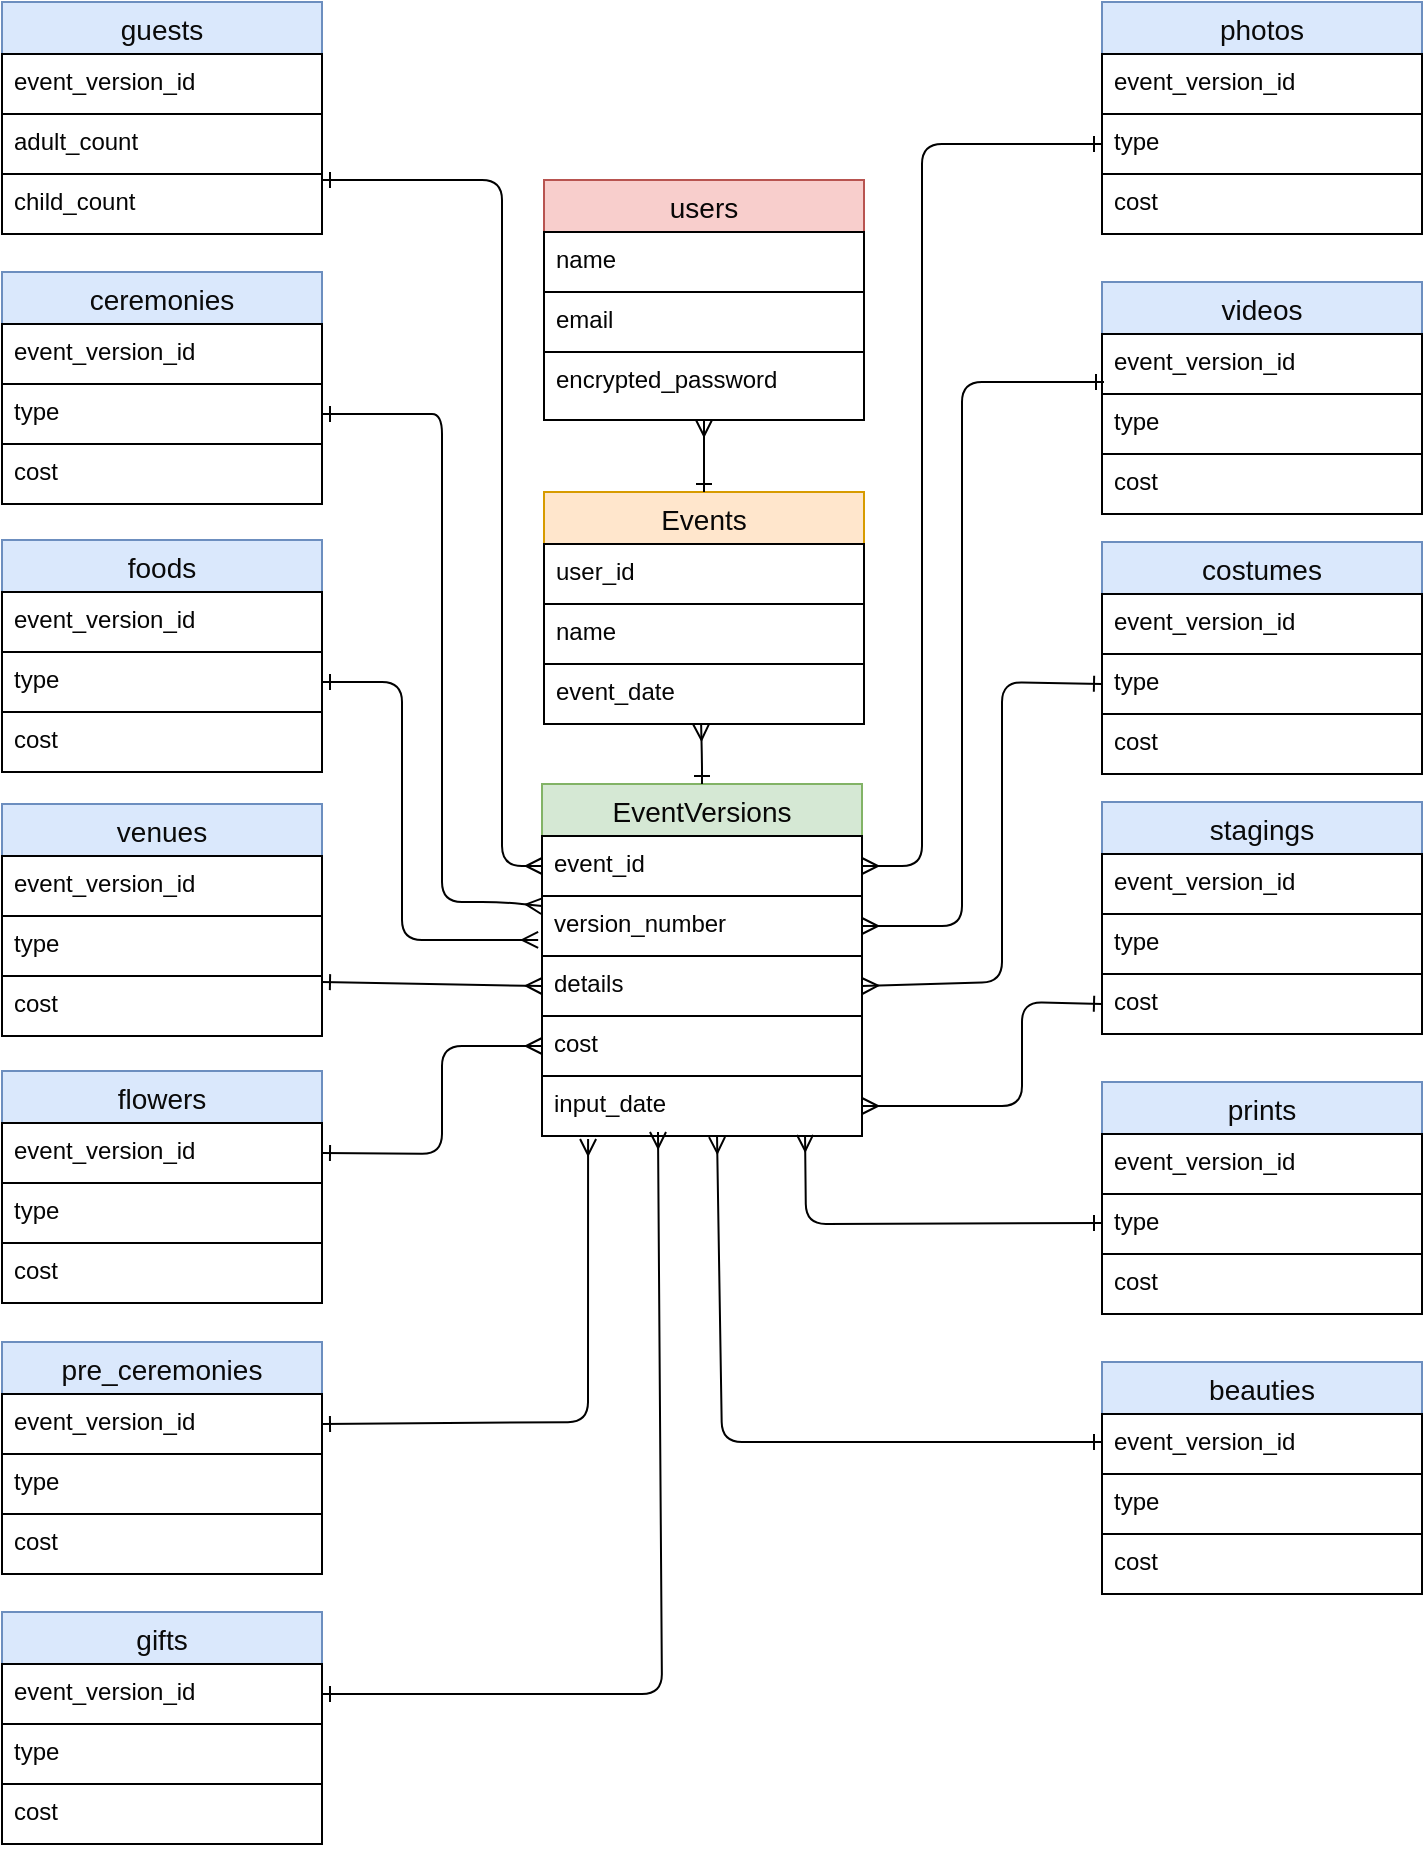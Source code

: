 <mxfile>
    <diagram id="NSKuPHdOwgW42cuqrcN5" name="ページ1">
        <mxGraphModel dx="986" dy="612" grid="0" gridSize="10" guides="1" tooltips="1" connect="1" arrows="1" fold="1" page="1" pageScale="1" pageWidth="827" pageHeight="1169" background="#ffffff" math="0" shadow="0">
            <root>
                <mxCell id="0"/>
                <mxCell id="1" parent="0"/>
                <mxCell id="2" value="users" style="swimlane;fontStyle=0;childLayout=stackLayout;horizontal=1;startSize=26;horizontalStack=0;resizeParent=1;resizeParentMax=0;resizeLast=0;collapsible=1;marginBottom=0;align=center;fontSize=14;fillColor=#f8cecc;strokeColor=#b85450;fontColor=#080707;" parent="1" vertex="1">
                    <mxGeometry x="311" y="129" width="160" height="120" as="geometry"/>
                </mxCell>
                <mxCell id="3" value="name" style="text;strokeColor=#000000;fillColor=#FFFFFF;spacingLeft=4;spacingRight=4;overflow=hidden;rotatable=0;points=[[0,0.5],[1,0.5]];portConstraint=eastwest;fontSize=12;fontColor=#050505;" parent="2" vertex="1">
                    <mxGeometry y="26" width="160" height="30" as="geometry"/>
                </mxCell>
                <mxCell id="4" value="email" style="text;strokeColor=#000000;fillColor=#FFFFFF;spacingLeft=4;spacingRight=4;overflow=hidden;rotatable=0;points=[[0,0.5],[1,0.5]];portConstraint=eastwest;fontSize=12;fontColor=#050505;" parent="2" vertex="1">
                    <mxGeometry y="56" width="160" height="30" as="geometry"/>
                </mxCell>
                <mxCell id="5" value="encrypted_password" style="text;strokeColor=#000000;fillColor=#FFFFFF;spacingLeft=4;spacingRight=4;overflow=hidden;rotatable=0;points=[[0,0.5],[1,0.5]];portConstraint=eastwest;fontSize=12;fontColor=#050505;" parent="2" vertex="1">
                    <mxGeometry y="86" width="160" height="34" as="geometry"/>
                </mxCell>
                <mxCell id="33" value="EventVersions" style="swimlane;fontStyle=0;childLayout=stackLayout;horizontal=1;startSize=26;horizontalStack=0;resizeParent=1;resizeParentMax=0;resizeLast=0;collapsible=1;marginBottom=0;align=center;fontSize=14;fillColor=#d5e8d4;strokeColor=#82b366;fontColor=#080707;" parent="1" vertex="1">
                    <mxGeometry x="310" y="431" width="160" height="176" as="geometry"/>
                </mxCell>
                <mxCell id="34" value="event_id" style="text;strokeColor=#000000;fillColor=#FFFFFF;spacingLeft=4;spacingRight=4;overflow=hidden;rotatable=0;points=[[0,0.5],[1,0.5]];portConstraint=eastwest;fontSize=12;fontColor=#050505;" parent="33" vertex="1">
                    <mxGeometry y="26" width="160" height="30" as="geometry"/>
                </mxCell>
                <mxCell id="35" value="version_number" style="text;strokeColor=#000000;fillColor=#FFFFFF;spacingLeft=4;spacingRight=4;overflow=hidden;rotatable=0;points=[[0,0.5],[1,0.5]];portConstraint=eastwest;fontSize=12;fontColor=#050505;" parent="33" vertex="1">
                    <mxGeometry y="56" width="160" height="30" as="geometry"/>
                </mxCell>
                <mxCell id="64" value="details" style="text;strokeColor=#000000;fillColor=#FFFFFF;spacingLeft=4;spacingRight=4;overflow=hidden;rotatable=0;points=[[0,0.5],[1,0.5]];portConstraint=eastwest;fontSize=12;fontColor=#050505;" parent="33" vertex="1">
                    <mxGeometry y="86" width="160" height="30" as="geometry"/>
                </mxCell>
                <mxCell id="38" value="cost" style="text;strokeColor=#000000;fillColor=#FFFFFF;spacingLeft=4;spacingRight=4;overflow=hidden;rotatable=0;points=[[0,0.5],[1,0.5]];portConstraint=eastwest;fontSize=12;fontColor=#050505;" parent="33" vertex="1">
                    <mxGeometry y="116" width="160" height="30" as="geometry"/>
                </mxCell>
                <mxCell id="39" value="input_date" style="text;strokeColor=#000000;fillColor=#FFFFFF;spacingLeft=4;spacingRight=4;overflow=hidden;rotatable=0;points=[[0,0.5],[1,0.5]];portConstraint=eastwest;fontSize=12;fontColor=#050505;" parent="33" vertex="1">
                    <mxGeometry y="146" width="160" height="30" as="geometry"/>
                </mxCell>
                <mxCell id="40" value="ceremonies" style="swimlane;fontStyle=0;childLayout=stackLayout;horizontal=1;startSize=26;horizontalStack=0;resizeParent=1;resizeParentMax=0;resizeLast=0;collapsible=1;marginBottom=0;align=center;fontSize=14;fillColor=#dae8fc;strokeColor=#6c8ebf;fontColor=#0a0a0a;" parent="1" vertex="1">
                    <mxGeometry x="40" y="175" width="160" height="116" as="geometry"/>
                </mxCell>
                <mxCell id="43" value="event_version_id" style="text;strokeColor=#000000;fillColor=#FFFFFF;spacingLeft=4;spacingRight=4;overflow=hidden;rotatable=0;points=[[0,0.5],[1,0.5]];portConstraint=eastwest;fontSize=12;fontColor=#050505;" parent="40" vertex="1">
                    <mxGeometry y="26" width="160" height="30" as="geometry"/>
                </mxCell>
                <mxCell id="42" value="type" style="text;strokeColor=#000000;fillColor=#FFFFFF;spacingLeft=4;spacingRight=4;overflow=hidden;rotatable=0;points=[[0,0.5],[1,0.5]];portConstraint=eastwest;fontSize=12;fontColor=#050505;" parent="40" vertex="1">
                    <mxGeometry y="56" width="160" height="30" as="geometry"/>
                </mxCell>
                <mxCell id="46" value="cost" style="text;strokeColor=#000000;fillColor=#FFFFFF;spacingLeft=4;spacingRight=4;overflow=hidden;rotatable=0;points=[[0,0.5],[1,0.5]];portConstraint=eastwest;fontSize=12;fontColor=#050505;" parent="40" vertex="1">
                    <mxGeometry y="86" width="160" height="30" as="geometry"/>
                </mxCell>
                <mxCell id="144" value="guests" style="swimlane;fontStyle=0;childLayout=stackLayout;horizontal=1;startSize=26;horizontalStack=0;resizeParent=1;resizeParentMax=0;resizeLast=0;collapsible=1;marginBottom=0;align=center;fontSize=14;fillColor=#dae8fc;strokeColor=#6c8ebf;fontColor=#0a0a0a;" parent="1" vertex="1">
                    <mxGeometry x="40" y="40" width="160" height="116" as="geometry"/>
                </mxCell>
                <mxCell id="145" value="event_version_id" style="text;strokeColor=#000000;fillColor=#FFFFFF;spacingLeft=4;spacingRight=4;overflow=hidden;rotatable=0;points=[[0,0.5],[1,0.5]];portConstraint=eastwest;fontSize=12;fontColor=#050505;" parent="144" vertex="1">
                    <mxGeometry y="26" width="160" height="30" as="geometry"/>
                </mxCell>
                <mxCell id="146" value="adult_count" style="text;strokeColor=#000000;fillColor=#FFFFFF;spacingLeft=4;spacingRight=4;overflow=hidden;rotatable=0;points=[[0,0.5],[1,0.5]];portConstraint=eastwest;fontSize=12;fontColor=#050505;" parent="144" vertex="1">
                    <mxGeometry y="56" width="160" height="30" as="geometry"/>
                </mxCell>
                <mxCell id="249" value="child_count" style="text;strokeColor=#000000;fillColor=#FFFFFF;spacingLeft=4;spacingRight=4;overflow=hidden;rotatable=0;points=[[0,0.5],[1,0.5]];portConstraint=eastwest;fontSize=12;fontColor=#050505;" parent="144" vertex="1">
                    <mxGeometry y="86" width="160" height="30" as="geometry"/>
                </mxCell>
                <mxCell id="168" value="Events" style="swimlane;fontStyle=0;childLayout=stackLayout;horizontal=1;startSize=26;horizontalStack=0;resizeParent=1;resizeParentMax=0;resizeLast=0;collapsible=1;marginBottom=0;align=center;fontSize=14;fillColor=#ffe6cc;strokeColor=#d79b00;fontColor=#080707;" parent="1" vertex="1">
                    <mxGeometry x="311" y="285" width="160" height="116" as="geometry"/>
                </mxCell>
                <mxCell id="169" value="user_id" style="text;strokeColor=#000000;fillColor=#FFFFFF;spacingLeft=4;spacingRight=4;overflow=hidden;rotatable=0;points=[[0,0.5],[1,0.5]];portConstraint=eastwest;fontSize=12;fontColor=#050505;" parent="168" vertex="1">
                    <mxGeometry y="26" width="160" height="30" as="geometry"/>
                </mxCell>
                <mxCell id="252" value="name" style="text;strokeColor=#000000;fillColor=#FFFFFF;spacingLeft=4;spacingRight=4;overflow=hidden;rotatable=0;points=[[0,0.5],[1,0.5]];portConstraint=eastwest;fontSize=12;fontColor=#050505;" parent="168" vertex="1">
                    <mxGeometry y="56" width="160" height="30" as="geometry"/>
                </mxCell>
                <mxCell id="253" value="event_date" style="text;strokeColor=#000000;fillColor=#FFFFFF;spacingLeft=4;spacingRight=4;overflow=hidden;rotatable=0;points=[[0,0.5],[1,0.5]];portConstraint=eastwest;fontSize=12;fontColor=#050505;" parent="168" vertex="1">
                    <mxGeometry y="86" width="160" height="30" as="geometry"/>
                </mxCell>
                <mxCell id="172" value="foods" style="swimlane;fontStyle=0;childLayout=stackLayout;horizontal=1;startSize=26;horizontalStack=0;resizeParent=1;resizeParentMax=0;resizeLast=0;collapsible=1;marginBottom=0;align=center;fontSize=14;fillColor=#dae8fc;strokeColor=#6c8ebf;fontColor=#0a0a0a;" parent="1" vertex="1">
                    <mxGeometry x="40" y="309" width="160" height="116" as="geometry"/>
                </mxCell>
                <mxCell id="173" value="event_version_id" style="text;strokeColor=#000000;fillColor=#FFFFFF;spacingLeft=4;spacingRight=4;overflow=hidden;rotatable=0;points=[[0,0.5],[1,0.5]];portConstraint=eastwest;fontSize=12;fontColor=#050505;" parent="172" vertex="1">
                    <mxGeometry y="26" width="160" height="30" as="geometry"/>
                </mxCell>
                <mxCell id="174" value="type" style="text;strokeColor=#000000;fillColor=#FFFFFF;spacingLeft=4;spacingRight=4;overflow=hidden;rotatable=0;points=[[0,0.5],[1,0.5]];portConstraint=eastwest;fontSize=12;fontColor=#050505;" parent="172" vertex="1">
                    <mxGeometry y="56" width="160" height="30" as="geometry"/>
                </mxCell>
                <mxCell id="176" value="cost" style="text;strokeColor=#000000;fillColor=#FFFFFF;spacingLeft=4;spacingRight=4;overflow=hidden;rotatable=0;points=[[0,0.5],[1,0.5]];portConstraint=eastwest;fontSize=12;fontColor=#050505;" parent="172" vertex="1">
                    <mxGeometry y="86" width="160" height="30" as="geometry"/>
                </mxCell>
                <mxCell id="181" value="venues" style="swimlane;fontStyle=0;childLayout=stackLayout;horizontal=1;startSize=26;horizontalStack=0;resizeParent=1;resizeParentMax=0;resizeLast=0;collapsible=1;marginBottom=0;align=center;fontSize=14;fillColor=#dae8fc;strokeColor=#6c8ebf;fontColor=#0a0a0a;" parent="1" vertex="1">
                    <mxGeometry x="40" y="441" width="160" height="116" as="geometry"/>
                </mxCell>
                <mxCell id="182" value="event_version_id" style="text;strokeColor=#000000;fillColor=#FFFFFF;spacingLeft=4;spacingRight=4;overflow=hidden;rotatable=0;points=[[0,0.5],[1,0.5]];portConstraint=eastwest;fontSize=12;fontColor=#050505;" parent="181" vertex="1">
                    <mxGeometry y="26" width="160" height="30" as="geometry"/>
                </mxCell>
                <mxCell id="183" value="type" style="text;strokeColor=#000000;fillColor=#FFFFFF;spacingLeft=4;spacingRight=4;overflow=hidden;rotatable=0;points=[[0,0.5],[1,0.5]];portConstraint=eastwest;fontSize=12;fontColor=#050505;" parent="181" vertex="1">
                    <mxGeometry y="56" width="160" height="30" as="geometry"/>
                </mxCell>
                <mxCell id="185" value="cost" style="text;strokeColor=#000000;fillColor=#FFFFFF;spacingLeft=4;spacingRight=4;overflow=hidden;rotatable=0;points=[[0,0.5],[1,0.5]];portConstraint=eastwest;fontSize=12;fontColor=#050505;" parent="181" vertex="1">
                    <mxGeometry y="86" width="160" height="30" as="geometry"/>
                </mxCell>
                <mxCell id="186" value="costumes" style="swimlane;fontStyle=0;childLayout=stackLayout;horizontal=1;startSize=26;horizontalStack=0;resizeParent=1;resizeParentMax=0;resizeLast=0;collapsible=1;marginBottom=0;align=center;fontSize=14;fillColor=#dae8fc;strokeColor=#6c8ebf;fontColor=#0a0a0a;" parent="1" vertex="1">
                    <mxGeometry x="590" y="310" width="160" height="116" as="geometry"/>
                </mxCell>
                <mxCell id="187" value="event_version_id" style="text;strokeColor=#000000;fillColor=#FFFFFF;spacingLeft=4;spacingRight=4;overflow=hidden;rotatable=0;points=[[0,0.5],[1,0.5]];portConstraint=eastwest;fontSize=12;fontColor=#050505;" parent="186" vertex="1">
                    <mxGeometry y="26" width="160" height="30" as="geometry"/>
                </mxCell>
                <mxCell id="188" value="type" style="text;strokeColor=#000000;fillColor=#FFFFFF;spacingLeft=4;spacingRight=4;overflow=hidden;rotatable=0;points=[[0,0.5],[1,0.5]];portConstraint=eastwest;fontSize=12;fontColor=#050505;" parent="186" vertex="1">
                    <mxGeometry y="56" width="160" height="30" as="geometry"/>
                </mxCell>
                <mxCell id="190" value="cost" style="text;strokeColor=#000000;fillColor=#FFFFFF;spacingLeft=4;spacingRight=4;overflow=hidden;rotatable=0;points=[[0,0.5],[1,0.5]];portConstraint=eastwest;fontSize=12;fontColor=#050505;" parent="186" vertex="1">
                    <mxGeometry y="86" width="160" height="30" as="geometry"/>
                </mxCell>
                <mxCell id="191" value="beauties" style="swimlane;fontStyle=0;childLayout=stackLayout;horizontal=1;startSize=26;horizontalStack=0;resizeParent=1;resizeParentMax=0;resizeLast=0;collapsible=1;marginBottom=0;align=center;fontSize=14;fillColor=#dae8fc;strokeColor=#6c8ebf;fontColor=#0a0a0a;" parent="1" vertex="1">
                    <mxGeometry x="590" y="720" width="160" height="116" as="geometry"/>
                </mxCell>
                <mxCell id="192" value="event_version_id" style="text;strokeColor=#000000;fillColor=#FFFFFF;spacingLeft=4;spacingRight=4;overflow=hidden;rotatable=0;points=[[0,0.5],[1,0.5]];portConstraint=eastwest;fontSize=12;fontColor=#050505;" parent="191" vertex="1">
                    <mxGeometry y="26" width="160" height="30" as="geometry"/>
                </mxCell>
                <mxCell id="193" value="type" style="text;strokeColor=#000000;fillColor=#FFFFFF;spacingLeft=4;spacingRight=4;overflow=hidden;rotatable=0;points=[[0,0.5],[1,0.5]];portConstraint=eastwest;fontSize=12;fontColor=#050505;" parent="191" vertex="1">
                    <mxGeometry y="56" width="160" height="30" as="geometry"/>
                </mxCell>
                <mxCell id="195" value="cost" style="text;strokeColor=#000000;fillColor=#FFFFFF;spacingLeft=4;spacingRight=4;overflow=hidden;rotatable=0;points=[[0,0.5],[1,0.5]];portConstraint=eastwest;fontSize=12;fontColor=#050505;" parent="191" vertex="1">
                    <mxGeometry y="86" width="160" height="30" as="geometry"/>
                </mxCell>
                <mxCell id="196" value="flowers" style="swimlane;fontStyle=0;childLayout=stackLayout;horizontal=1;startSize=26;horizontalStack=0;resizeParent=1;resizeParentMax=0;resizeLast=0;collapsible=1;marginBottom=0;align=center;fontSize=14;fillColor=#dae8fc;strokeColor=#6c8ebf;fontColor=#0a0a0a;" parent="1" vertex="1">
                    <mxGeometry x="40" y="574.5" width="160" height="116" as="geometry"/>
                </mxCell>
                <mxCell id="197" value="event_version_id" style="text;strokeColor=#000000;fillColor=#FFFFFF;spacingLeft=4;spacingRight=4;overflow=hidden;rotatable=0;points=[[0,0.5],[1,0.5]];portConstraint=eastwest;fontSize=12;fontColor=#050505;" parent="196" vertex="1">
                    <mxGeometry y="26" width="160" height="30" as="geometry"/>
                </mxCell>
                <mxCell id="198" value="type" style="text;strokeColor=#000000;fillColor=#FFFFFF;spacingLeft=4;spacingRight=4;overflow=hidden;rotatable=0;points=[[0,0.5],[1,0.5]];portConstraint=eastwest;fontSize=12;fontColor=#050505;" parent="196" vertex="1">
                    <mxGeometry y="56" width="160" height="30" as="geometry"/>
                </mxCell>
                <mxCell id="200" value="cost" style="text;strokeColor=#000000;fillColor=#FFFFFF;spacingLeft=4;spacingRight=4;overflow=hidden;rotatable=0;points=[[0,0.5],[1,0.5]];portConstraint=eastwest;fontSize=12;fontColor=#050505;" parent="196" vertex="1">
                    <mxGeometry y="86" width="160" height="30" as="geometry"/>
                </mxCell>
                <mxCell id="201" value="prints" style="swimlane;fontStyle=0;childLayout=stackLayout;horizontal=1;startSize=26;horizontalStack=0;resizeParent=1;resizeParentMax=0;resizeLast=0;collapsible=1;marginBottom=0;align=center;fontSize=14;fillColor=#dae8fc;strokeColor=#6c8ebf;fontColor=#0a0a0a;" parent="1" vertex="1">
                    <mxGeometry x="590" y="580" width="160" height="116" as="geometry"/>
                </mxCell>
                <mxCell id="202" value="event_version_id" style="text;strokeColor=#000000;fillColor=#FFFFFF;spacingLeft=4;spacingRight=4;overflow=hidden;rotatable=0;points=[[0,0.5],[1,0.5]];portConstraint=eastwest;fontSize=12;fontColor=#050505;" parent="201" vertex="1">
                    <mxGeometry y="26" width="160" height="30" as="geometry"/>
                </mxCell>
                <mxCell id="203" value="type" style="text;strokeColor=#000000;fillColor=#FFFFFF;spacingLeft=4;spacingRight=4;overflow=hidden;rotatable=0;points=[[0,0.5],[1,0.5]];portConstraint=eastwest;fontSize=12;fontColor=#050505;" parent="201" vertex="1">
                    <mxGeometry y="56" width="160" height="30" as="geometry"/>
                </mxCell>
                <mxCell id="205" value="cost" style="text;strokeColor=#000000;fillColor=#FFFFFF;spacingLeft=4;spacingRight=4;overflow=hidden;rotatable=0;points=[[0,0.5],[1,0.5]];portConstraint=eastwest;fontSize=12;fontColor=#050505;" parent="201" vertex="1">
                    <mxGeometry y="86" width="160" height="30" as="geometry"/>
                </mxCell>
                <mxCell id="206" value="stagings" style="swimlane;fontStyle=0;childLayout=stackLayout;horizontal=1;startSize=26;horizontalStack=0;resizeParent=1;resizeParentMax=0;resizeLast=0;collapsible=1;marginBottom=0;align=center;fontSize=14;fillColor=#dae8fc;strokeColor=#6c8ebf;fontColor=#0a0a0a;" parent="1" vertex="1">
                    <mxGeometry x="590" y="440" width="160" height="116" as="geometry"/>
                </mxCell>
                <mxCell id="207" value="event_version_id" style="text;strokeColor=#000000;fillColor=#FFFFFF;spacingLeft=4;spacingRight=4;overflow=hidden;rotatable=0;points=[[0,0.5],[1,0.5]];portConstraint=eastwest;fontSize=12;fontColor=#050505;" parent="206" vertex="1">
                    <mxGeometry y="26" width="160" height="30" as="geometry"/>
                </mxCell>
                <mxCell id="208" value="type" style="text;strokeColor=#000000;fillColor=#FFFFFF;spacingLeft=4;spacingRight=4;overflow=hidden;rotatable=0;points=[[0,0.5],[1,0.5]];portConstraint=eastwest;fontSize=12;fontColor=#050505;" parent="206" vertex="1">
                    <mxGeometry y="56" width="160" height="30" as="geometry"/>
                </mxCell>
                <mxCell id="210" value="cost" style="text;strokeColor=#000000;fillColor=#FFFFFF;spacingLeft=4;spacingRight=4;overflow=hidden;rotatable=0;points=[[0,0.5],[1,0.5]];portConstraint=eastwest;fontSize=12;fontColor=#050505;" parent="206" vertex="1">
                    <mxGeometry y="86" width="160" height="30" as="geometry"/>
                </mxCell>
                <mxCell id="211" value="photos" style="swimlane;fontStyle=0;childLayout=stackLayout;horizontal=1;startSize=26;horizontalStack=0;resizeParent=1;resizeParentMax=0;resizeLast=0;collapsible=1;marginBottom=0;align=center;fontSize=14;fillColor=#dae8fc;strokeColor=#6c8ebf;fontColor=#0a0a0a;" parent="1" vertex="1">
                    <mxGeometry x="590" y="40" width="160" height="116" as="geometry"/>
                </mxCell>
                <mxCell id="212" value="event_version_id" style="text;strokeColor=#000000;fillColor=#FFFFFF;spacingLeft=4;spacingRight=4;overflow=hidden;rotatable=0;points=[[0,0.5],[1,0.5]];portConstraint=eastwest;fontSize=12;fontColor=#050505;" parent="211" vertex="1">
                    <mxGeometry y="26" width="160" height="30" as="geometry"/>
                </mxCell>
                <mxCell id="213" value="type" style="text;strokeColor=#000000;fillColor=#FFFFFF;spacingLeft=4;spacingRight=4;overflow=hidden;rotatable=0;points=[[0,0.5],[1,0.5]];portConstraint=eastwest;fontSize=12;fontColor=#050505;" parent="211" vertex="1">
                    <mxGeometry y="56" width="160" height="30" as="geometry"/>
                </mxCell>
                <mxCell id="215" value="cost" style="text;strokeColor=#000000;fillColor=#FFFFFF;spacingLeft=4;spacingRight=4;overflow=hidden;rotatable=0;points=[[0,0.5],[1,0.5]];portConstraint=eastwest;fontSize=12;fontColor=#050505;" parent="211" vertex="1">
                    <mxGeometry y="86" width="160" height="30" as="geometry"/>
                </mxCell>
                <mxCell id="216" value="gifts" style="swimlane;fontStyle=0;childLayout=stackLayout;horizontal=1;startSize=26;horizontalStack=0;resizeParent=1;resizeParentMax=0;resizeLast=0;collapsible=1;marginBottom=0;align=center;fontSize=14;fillColor=#dae8fc;strokeColor=#6c8ebf;fontColor=#0a0a0a;" parent="1" vertex="1">
                    <mxGeometry x="40" y="845" width="160" height="116" as="geometry"/>
                </mxCell>
                <mxCell id="217" value="event_version_id" style="text;strokeColor=#000000;fillColor=#FFFFFF;spacingLeft=4;spacingRight=4;overflow=hidden;rotatable=0;points=[[0,0.5],[1,0.5]];portConstraint=eastwest;fontSize=12;fontColor=#050505;" parent="216" vertex="1">
                    <mxGeometry y="26" width="160" height="30" as="geometry"/>
                </mxCell>
                <mxCell id="218" value="type" style="text;strokeColor=#000000;fillColor=#FFFFFF;spacingLeft=4;spacingRight=4;overflow=hidden;rotatable=0;points=[[0,0.5],[1,0.5]];portConstraint=eastwest;fontSize=12;fontColor=#050505;" parent="216" vertex="1">
                    <mxGeometry y="56" width="160" height="30" as="geometry"/>
                </mxCell>
                <mxCell id="220" value="cost" style="text;strokeColor=#000000;fillColor=#FFFFFF;spacingLeft=4;spacingRight=4;overflow=hidden;rotatable=0;points=[[0,0.5],[1,0.5]];portConstraint=eastwest;fontSize=12;fontColor=#050505;" parent="216" vertex="1">
                    <mxGeometry y="86" width="160" height="30" as="geometry"/>
                </mxCell>
                <mxCell id="221" value="videos" style="swimlane;fontStyle=0;childLayout=stackLayout;horizontal=1;startSize=26;horizontalStack=0;resizeParent=1;resizeParentMax=0;resizeLast=0;collapsible=1;marginBottom=0;align=center;fontSize=14;fillColor=#dae8fc;strokeColor=#6c8ebf;fontColor=#0a0a0a;" parent="1" vertex="1">
                    <mxGeometry x="590" y="180" width="160" height="116" as="geometry"/>
                </mxCell>
                <mxCell id="222" value="event_version_id" style="text;strokeColor=#000000;fillColor=#FFFFFF;spacingLeft=4;spacingRight=4;overflow=hidden;rotatable=0;points=[[0,0.5],[1,0.5]];portConstraint=eastwest;fontSize=12;fontColor=#050505;" parent="221" vertex="1">
                    <mxGeometry y="26" width="160" height="30" as="geometry"/>
                </mxCell>
                <mxCell id="223" value="type" style="text;strokeColor=#000000;fillColor=#FFFFFF;spacingLeft=4;spacingRight=4;overflow=hidden;rotatable=0;points=[[0,0.5],[1,0.5]];portConstraint=eastwest;fontSize=12;fontColor=#050505;" parent="221" vertex="1">
                    <mxGeometry y="56" width="160" height="30" as="geometry"/>
                </mxCell>
                <mxCell id="225" value="cost" style="text;strokeColor=#000000;fillColor=#FFFFFF;spacingLeft=4;spacingRight=4;overflow=hidden;rotatable=0;points=[[0,0.5],[1,0.5]];portConstraint=eastwest;fontSize=12;fontColor=#050505;" parent="221" vertex="1">
                    <mxGeometry y="86" width="160" height="30" as="geometry"/>
                </mxCell>
                <mxCell id="226" value="pre_ceremonies" style="swimlane;fontStyle=0;childLayout=stackLayout;horizontal=1;startSize=26;horizontalStack=0;resizeParent=1;resizeParentMax=0;resizeLast=0;collapsible=1;marginBottom=0;align=center;fontSize=14;fillColor=#dae8fc;strokeColor=#6c8ebf;fontColor=#0a0a0a;" parent="1" vertex="1">
                    <mxGeometry x="40" y="710" width="160" height="116" as="geometry"/>
                </mxCell>
                <mxCell id="227" value="event_version_id" style="text;strokeColor=#000000;fillColor=#FFFFFF;spacingLeft=4;spacingRight=4;overflow=hidden;rotatable=0;points=[[0,0.5],[1,0.5]];portConstraint=eastwest;fontSize=12;fontColor=#050505;" parent="226" vertex="1">
                    <mxGeometry y="26" width="160" height="30" as="geometry"/>
                </mxCell>
                <mxCell id="228" value="type" style="text;strokeColor=#000000;fillColor=#FFFFFF;spacingLeft=4;spacingRight=4;overflow=hidden;rotatable=0;points=[[0,0.5],[1,0.5]];portConstraint=eastwest;fontSize=12;fontColor=#050505;" parent="226" vertex="1">
                    <mxGeometry y="56" width="160" height="30" as="geometry"/>
                </mxCell>
                <mxCell id="230" value="cost" style="text;strokeColor=#000000;fillColor=#FFFFFF;spacingLeft=4;spacingRight=4;overflow=hidden;rotatable=0;points=[[0,0.5],[1,0.5]];portConstraint=eastwest;fontSize=12;fontColor=#050505;" parent="226" vertex="1">
                    <mxGeometry y="86" width="160" height="30" as="geometry"/>
                </mxCell>
                <mxCell id="243" value="" style="edgeStyle=none;html=1;endArrow=ERmany;endFill=0;startArrow=ERone;startFill=0;exitX=0.5;exitY=0;exitDx=0;exitDy=0;fillColor=#FFFFFF;strokeColor=#000000;fontColor=#050505;" parent="1" source="168" target="5" edge="1">
                    <mxGeometry relative="1" as="geometry">
                        <mxPoint x="390.0" y="167.83" as="targetPoint"/>
                        <mxPoint x="390.04" y="230" as="sourcePoint"/>
                    </mxGeometry>
                </mxCell>
                <mxCell id="244" value="" style="edgeStyle=none;html=1;endArrow=ERmany;endFill=0;startArrow=ERone;startFill=0;entryX=0.491;entryY=1;entryDx=0;entryDy=0;exitX=0.5;exitY=0;exitDx=0;exitDy=0;entryPerimeter=0;fillColor=#FFFFFF;strokeColor=#000000;fontColor=#050505;" parent="1" source="33" target="253" edge="1">
                    <mxGeometry relative="1" as="geometry">
                        <mxPoint x="393.04" y="350" as="targetPoint"/>
                        <mxPoint x="393.04" y="370" as="sourcePoint"/>
                        <Array as="points">
                            <mxPoint x="390" y="420"/>
                        </Array>
                    </mxGeometry>
                </mxCell>
                <mxCell id="258" value="" style="edgeStyle=none;html=1;endArrow=ERmany;endFill=0;startArrow=ERone;startFill=0;exitX=0;exitY=0.5;exitDx=0;exitDy=0;entryX=1;entryY=0.5;entryDx=0;entryDy=0;fillColor=#FFFFFF;strokeColor=#000000;fontColor=#050505;" parent="1" source="210" target="39" edge="1">
                    <mxGeometry relative="1" as="geometry">
                        <mxPoint x="480" y="584" as="targetPoint"/>
                        <mxPoint x="510" y="500" as="sourcePoint"/>
                        <Array as="points">
                            <mxPoint x="550" y="540"/>
                            <mxPoint x="550" y="592"/>
                        </Array>
                    </mxGeometry>
                </mxCell>
                <mxCell id="260" value="" style="edgeStyle=none;html=1;endArrow=ERmany;endFill=0;startArrow=ERone;startFill=0;exitX=1;exitY=0.5;exitDx=0;exitDy=0;entryX=-0.012;entryY=0.733;entryDx=0;entryDy=0;entryPerimeter=0;fillColor=#FFFFFF;strokeColor=#000000;fontColor=#050505;" parent="1" source="174" target="35" edge="1">
                    <mxGeometry relative="1" as="geometry">
                        <mxPoint x="310" y="490" as="targetPoint"/>
                        <mxPoint x="511" y="487.5" as="sourcePoint"/>
                        <Array as="points">
                            <mxPoint x="240" y="380"/>
                            <mxPoint x="240" y="509"/>
                        </Array>
                    </mxGeometry>
                </mxCell>
                <mxCell id="261" value="" style="edgeStyle=none;html=1;endArrow=ERmany;endFill=0;startArrow=ERone;startFill=0;exitX=1;exitY=0.5;exitDx=0;exitDy=0;entryX=0;entryY=0.5;entryDx=0;entryDy=0;fillColor=#FFFFFF;strokeColor=#000000;fontColor=#050505;" parent="1" source="197" target="38" edge="1">
                    <mxGeometry relative="1" as="geometry">
                        <mxPoint x="310" y="591" as="targetPoint"/>
                        <mxPoint x="471" y="585" as="sourcePoint"/>
                        <Array as="points">
                            <mxPoint x="260" y="616"/>
                            <mxPoint x="260" y="562"/>
                        </Array>
                    </mxGeometry>
                </mxCell>
                <mxCell id="262" value="" style="edgeStyle=none;html=1;endArrow=ERmany;endFill=0;startArrow=ERone;startFill=0;entryX=0;entryY=0.167;entryDx=0;entryDy=0;exitX=1;exitY=0.5;exitDx=0;exitDy=0;entryPerimeter=0;fillColor=#FFFFFF;strokeColor=#000000;fontColor=#050505;" parent="1" source="42" target="35" edge="1">
                    <mxGeometry relative="1" as="geometry">
                        <mxPoint x="390" y="451" as="targetPoint"/>
                        <mxPoint x="511" y="370" as="sourcePoint"/>
                        <Array as="points">
                            <mxPoint x="240" y="246"/>
                            <mxPoint x="260" y="246"/>
                            <mxPoint x="260" y="490"/>
                            <mxPoint x="290" y="490"/>
                        </Array>
                    </mxGeometry>
                </mxCell>
                <mxCell id="264" value="" style="edgeStyle=none;html=1;endArrow=ERmany;endFill=0;startArrow=ERone;startFill=0;entryX=0.144;entryY=1.05;entryDx=0;entryDy=0;exitX=1;exitY=0.5;exitDx=0;exitDy=0;entryPerimeter=0;fillColor=#FFFFFF;strokeColor=#000000;fontColor=#050505;" parent="1" source="227" target="39" edge="1">
                    <mxGeometry relative="1" as="geometry">
                        <mxPoint x="360" y="662.25" as="targetPoint"/>
                        <mxPoint x="481.48" y="355.75" as="sourcePoint"/>
                        <Array as="points">
                            <mxPoint x="333" y="750"/>
                        </Array>
                    </mxGeometry>
                </mxCell>
                <mxCell id="265" value="" style="edgeStyle=none;html=1;endArrow=ERmany;endFill=0;startArrow=ERone;startFill=0;exitX=1;exitY=0.5;exitDx=0;exitDy=0;fillColor=#FFFFFF;strokeColor=#000000;fontColor=#050505;" parent="1" source="217" edge="1">
                    <mxGeometry relative="1" as="geometry">
                        <mxPoint x="368" y="605" as="targetPoint"/>
                        <mxPoint x="390" y="483.5" as="sourcePoint"/>
                        <Array as="points">
                            <mxPoint x="370" y="886"/>
                        </Array>
                    </mxGeometry>
                </mxCell>
                <mxCell id="266" value="" style="edgeStyle=none;html=1;endArrow=ERmany;endFill=0;startArrow=ERone;startFill=0;entryX=1;entryY=0.5;entryDx=0;entryDy=0;exitX=0;exitY=0.5;exitDx=0;exitDy=0;fillColor=#FFFFFF;strokeColor=#000000;fontColor=#050505;" parent="1" source="213" target="34" edge="1">
                    <mxGeometry relative="1" as="geometry">
                        <mxPoint x="419" y="465" as="targetPoint"/>
                        <mxPoint x="540.48" y="158.5" as="sourcePoint"/>
                        <Array as="points">
                            <mxPoint x="500" y="111"/>
                            <mxPoint x="500" y="472"/>
                        </Array>
                    </mxGeometry>
                </mxCell>
                <mxCell id="269" value="" style="edgeStyle=none;html=1;endArrow=ERmany;endFill=0;startArrow=ERone;startFill=0;entryX=0;entryY=0.5;entryDx=0;entryDy=0;exitX=1;exitY=0.5;exitDx=0;exitDy=0;fillColor=#FFFFFF;strokeColor=#000000;fontColor=#050505;" parent="1" target="34" edge="1">
                    <mxGeometry relative="1" as="geometry">
                        <mxPoint x="310" y="355" as="targetPoint"/>
                        <mxPoint x="200" y="129" as="sourcePoint"/>
                        <Array as="points">
                            <mxPoint x="240" y="129"/>
                            <mxPoint x="290" y="129"/>
                            <mxPoint x="290" y="472"/>
                        </Array>
                    </mxGeometry>
                </mxCell>
                <mxCell id="270" value="" style="edgeStyle=none;html=1;endArrow=ERmany;endFill=0;startArrow=ERone;startFill=0;exitX=1.013;exitY=0.138;exitDx=0;exitDy=0;exitPerimeter=0;entryX=0;entryY=0.5;entryDx=0;entryDy=0;fillColor=#FFFFFF;strokeColor=#000000;fontColor=#050505;" parent="1" target="64" edge="1">
                    <mxGeometry relative="1" as="geometry">
                        <mxPoint x="308" y="530" as="targetPoint"/>
                        <mxPoint x="200.0" y="529.998" as="sourcePoint"/>
                        <Array as="points"/>
                    </mxGeometry>
                </mxCell>
                <mxCell id="271" value="" style="edgeStyle=none;html=1;endArrow=ERmany;endFill=0;startArrow=ERone;startFill=0;entryX=0.822;entryY=0.983;entryDx=0;entryDy=0;exitX=-0.019;exitY=0.217;exitDx=0;exitDy=0;exitPerimeter=0;entryPerimeter=0;fillColor=#FFFFFF;strokeColor=#000000;fontColor=#050505;" parent="1" target="39" edge="1">
                    <mxGeometry relative="1" as="geometry">
                        <mxPoint x="473.04" y="650" as="targetPoint"/>
                        <mxPoint x="590" y="650.51" as="sourcePoint"/>
                        <Array as="points">
                            <mxPoint x="442" y="651"/>
                        </Array>
                    </mxGeometry>
                </mxCell>
                <mxCell id="272" value="" style="edgeStyle=none;html=1;endArrow=ERmany;endFill=0;startArrow=ERone;startFill=0;exitX=-0.019;exitY=0.217;exitDx=0;exitDy=0;exitPerimeter=0;fillColor=#FFFFFF;strokeColor=#000000;fontColor=#050505;entryX=0.547;entryY=1.017;entryDx=0;entryDy=0;entryPerimeter=0;" parent="1" target="39" edge="1">
                    <mxGeometry relative="1" as="geometry">
                        <mxPoint x="400" y="609" as="targetPoint"/>
                        <mxPoint x="590" y="760" as="sourcePoint"/>
                        <Array as="points">
                            <mxPoint x="400" y="760"/>
                        </Array>
                    </mxGeometry>
                </mxCell>
                <mxCell id="273" value="" style="edgeStyle=none;html=1;endArrow=ERmany;endFill=0;startArrow=ERone;startFill=0;entryX=1;entryY=0.5;entryDx=0;entryDy=0;exitX=0;exitY=0.5;exitDx=0;exitDy=0;fillColor=#FFFFFF;strokeColor=#000000;fontColor=#050505;" parent="1" target="35" edge="1">
                    <mxGeometry relative="1" as="geometry">
                        <mxPoint x="471" y="591" as="targetPoint"/>
                        <mxPoint x="591" y="230" as="sourcePoint"/>
                        <Array as="points">
                            <mxPoint x="520" y="230"/>
                            <mxPoint x="520" y="502"/>
                        </Array>
                    </mxGeometry>
                </mxCell>
                <mxCell id="274" value="" style="edgeStyle=none;html=1;endArrow=ERmany;endFill=0;startArrow=ERone;startFill=0;entryX=1;entryY=0.5;entryDx=0;entryDy=0;exitX=0;exitY=0.5;exitDx=0;exitDy=0;fillColor=#FFFFFF;strokeColor=#000000;fontColor=#050505;" parent="1" source="188" target="64" edge="1">
                    <mxGeometry relative="1" as="geometry">
                        <mxPoint x="480.0" y="553.51" as="targetPoint"/>
                        <mxPoint x="596.96" y="511" as="sourcePoint"/>
                        <Array as="points">
                            <mxPoint x="540" y="380"/>
                            <mxPoint x="540" y="530"/>
                        </Array>
                    </mxGeometry>
                </mxCell>
            </root>
        </mxGraphModel>
    </diagram>
</mxfile>